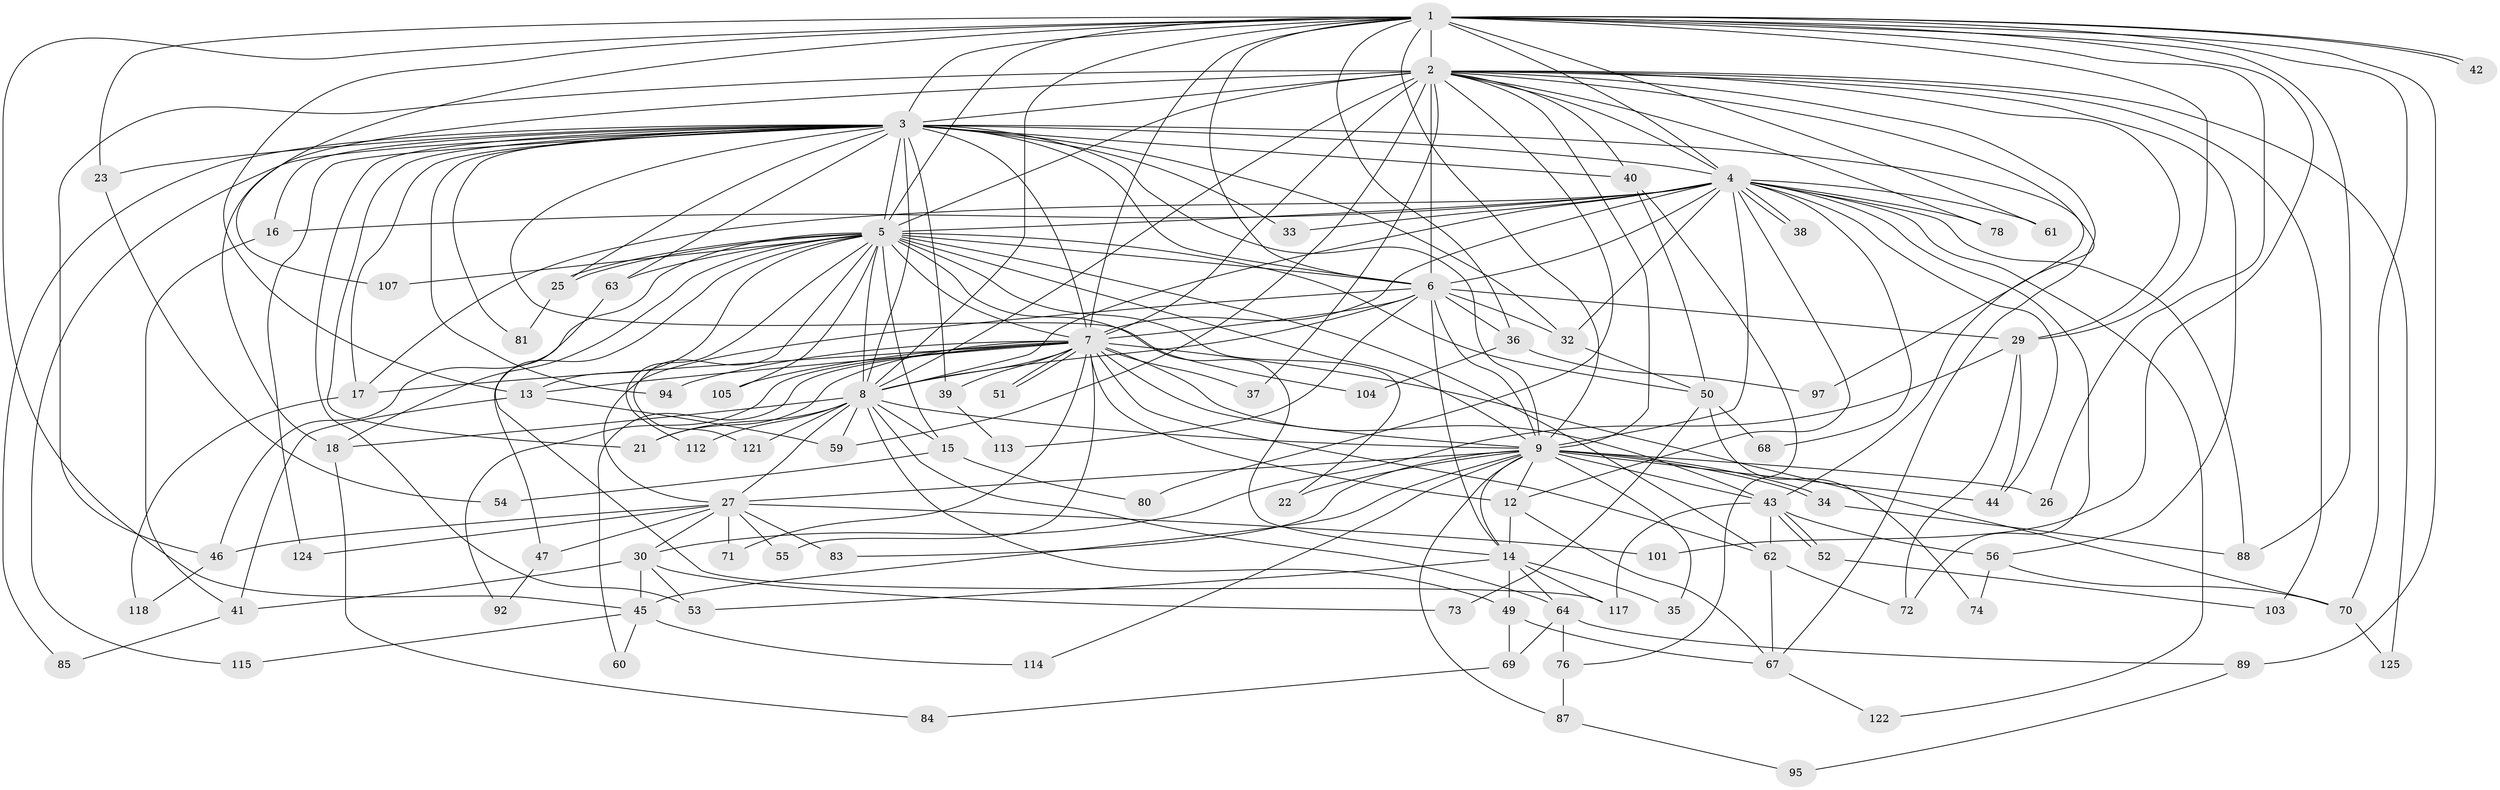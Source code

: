 // original degree distribution, {23: 0.016, 11: 0.016, 29: 0.008, 25: 0.016, 15: 0.008, 26: 0.008, 19: 0.008, 20: 0.008, 2: 0.488, 5: 0.024, 3: 0.232, 4: 0.12, 6: 0.032, 8: 0.008, 7: 0.008}
// Generated by graph-tools (version 1.1) at 2025/10/02/27/25 16:10:58]
// undirected, 91 vertices, 226 edges
graph export_dot {
graph [start="1"]
  node [color=gray90,style=filled];
  1 [super="+20"];
  2 [super="+10"];
  3 [super="+24"];
  4 [super="+110"];
  5 [super="+100"];
  6 [super="+93"];
  7 [super="+106"];
  8 [super="+65"];
  9 [super="+11"];
  12 [super="+19"];
  13 [super="+102"];
  14 [super="+31"];
  15;
  16;
  17 [super="+28"];
  18 [super="+79"];
  21 [super="+91"];
  22;
  23;
  25 [super="+66"];
  26;
  27 [super="+90"];
  29 [super="+48"];
  30;
  32;
  33;
  34;
  35;
  36;
  37;
  38;
  39;
  40;
  41 [super="+77"];
  42;
  43 [super="+57"];
  44;
  45 [super="+96"];
  46 [super="+119"];
  47;
  49 [super="+99"];
  50 [super="+58"];
  51;
  52;
  53 [super="+123"];
  54;
  55;
  56;
  59 [super="+82"];
  60;
  61 [super="+75"];
  62 [super="+108"];
  63 [super="+120"];
  64 [super="+86"];
  67 [super="+98"];
  68;
  69;
  70 [super="+109"];
  71;
  72 [super="+111"];
  73;
  74;
  76;
  78;
  80;
  81;
  83;
  84;
  85;
  87;
  88 [super="+116"];
  89;
  92;
  94;
  95;
  97;
  101;
  103;
  104;
  105;
  107;
  112;
  113;
  114;
  115;
  117;
  118;
  121;
  122;
  124;
  125;
  1 -- 2 [weight=2];
  1 -- 3;
  1 -- 4;
  1 -- 5;
  1 -- 6;
  1 -- 7;
  1 -- 8;
  1 -- 9 [weight=2];
  1 -- 23;
  1 -- 26;
  1 -- 42;
  1 -- 42;
  1 -- 45;
  1 -- 61 [weight=2];
  1 -- 88;
  1 -- 89;
  1 -- 101;
  1 -- 107;
  1 -- 36;
  1 -- 70;
  1 -- 13;
  1 -- 29;
  2 -- 3 [weight=2];
  2 -- 4 [weight=2];
  2 -- 5 [weight=2];
  2 -- 6 [weight=2];
  2 -- 7 [weight=2];
  2 -- 8 [weight=2];
  2 -- 9 [weight=2];
  2 -- 125;
  2 -- 78;
  2 -- 80;
  2 -- 29;
  2 -- 97;
  2 -- 37;
  2 -- 103;
  2 -- 40;
  2 -- 46;
  2 -- 56;
  2 -- 59;
  2 -- 18;
  2 -- 67;
  3 -- 4;
  3 -- 5;
  3 -- 6;
  3 -- 7;
  3 -- 8 [weight=2];
  3 -- 9 [weight=2];
  3 -- 16;
  3 -- 17 [weight=2];
  3 -- 21;
  3 -- 23;
  3 -- 32;
  3 -- 33;
  3 -- 39;
  3 -- 40;
  3 -- 53;
  3 -- 63;
  3 -- 85;
  3 -- 94;
  3 -- 104;
  3 -- 115;
  3 -- 124;
  3 -- 81;
  3 -- 25;
  3 -- 43;
  4 -- 5;
  4 -- 6;
  4 -- 7;
  4 -- 8;
  4 -- 9;
  4 -- 12;
  4 -- 16;
  4 -- 17;
  4 -- 32;
  4 -- 33;
  4 -- 38;
  4 -- 38;
  4 -- 61;
  4 -- 68;
  4 -- 72;
  4 -- 78;
  4 -- 88;
  4 -- 122;
  4 -- 44;
  5 -- 6;
  5 -- 7;
  5 -- 8;
  5 -- 9;
  5 -- 13;
  5 -- 15;
  5 -- 18;
  5 -- 22;
  5 -- 25;
  5 -- 25;
  5 -- 47;
  5 -- 63;
  5 -- 105;
  5 -- 107;
  5 -- 112;
  5 -- 121;
  5 -- 50;
  5 -- 14;
  5 -- 62;
  5 -- 46;
  6 -- 7;
  6 -- 8;
  6 -- 9;
  6 -- 14;
  6 -- 29;
  6 -- 36;
  6 -- 113;
  6 -- 32;
  6 -- 27;
  7 -- 8;
  7 -- 9;
  7 -- 13;
  7 -- 37;
  7 -- 39;
  7 -- 43;
  7 -- 51;
  7 -- 51;
  7 -- 55;
  7 -- 60;
  7 -- 62;
  7 -- 71;
  7 -- 92;
  7 -- 94;
  7 -- 105;
  7 -- 70;
  7 -- 17;
  7 -- 21;
  7 -- 12;
  8 -- 9;
  8 -- 15;
  8 -- 18;
  8 -- 21 [weight=2];
  8 -- 27;
  8 -- 49;
  8 -- 64;
  8 -- 121;
  8 -- 59;
  8 -- 112;
  9 -- 12;
  9 -- 14;
  9 -- 22;
  9 -- 26;
  9 -- 27;
  9 -- 34;
  9 -- 34;
  9 -- 35;
  9 -- 43;
  9 -- 44;
  9 -- 45;
  9 -- 83;
  9 -- 87;
  9 -- 114;
  12 -- 67;
  12 -- 14;
  13 -- 41;
  13 -- 59;
  14 -- 64;
  14 -- 35;
  14 -- 49;
  14 -- 117;
  14 -- 53;
  15 -- 54;
  15 -- 80;
  16 -- 41;
  17 -- 118;
  18 -- 84;
  23 -- 54;
  25 -- 81;
  27 -- 30;
  27 -- 46;
  27 -- 47;
  27 -- 55;
  27 -- 71;
  27 -- 83;
  27 -- 101;
  27 -- 124;
  29 -- 30;
  29 -- 44;
  29 -- 72;
  30 -- 41;
  30 -- 73;
  30 -- 45;
  30 -- 53;
  32 -- 50;
  34 -- 88;
  36 -- 97;
  36 -- 104;
  39 -- 113;
  40 -- 50;
  40 -- 76;
  41 -- 85;
  43 -- 52;
  43 -- 52;
  43 -- 56;
  43 -- 117;
  43 -- 62;
  45 -- 60;
  45 -- 114;
  45 -- 115;
  46 -- 118;
  47 -- 92;
  49 -- 69;
  49 -- 67;
  50 -- 68;
  50 -- 73;
  50 -- 74;
  52 -- 103;
  56 -- 70;
  56 -- 74;
  62 -- 67;
  62 -- 72;
  63 -- 117;
  64 -- 69;
  64 -- 76 [weight=2];
  64 -- 89;
  67 -- 122;
  69 -- 84;
  70 -- 125;
  76 -- 87;
  87 -- 95;
  89 -- 95;
}
